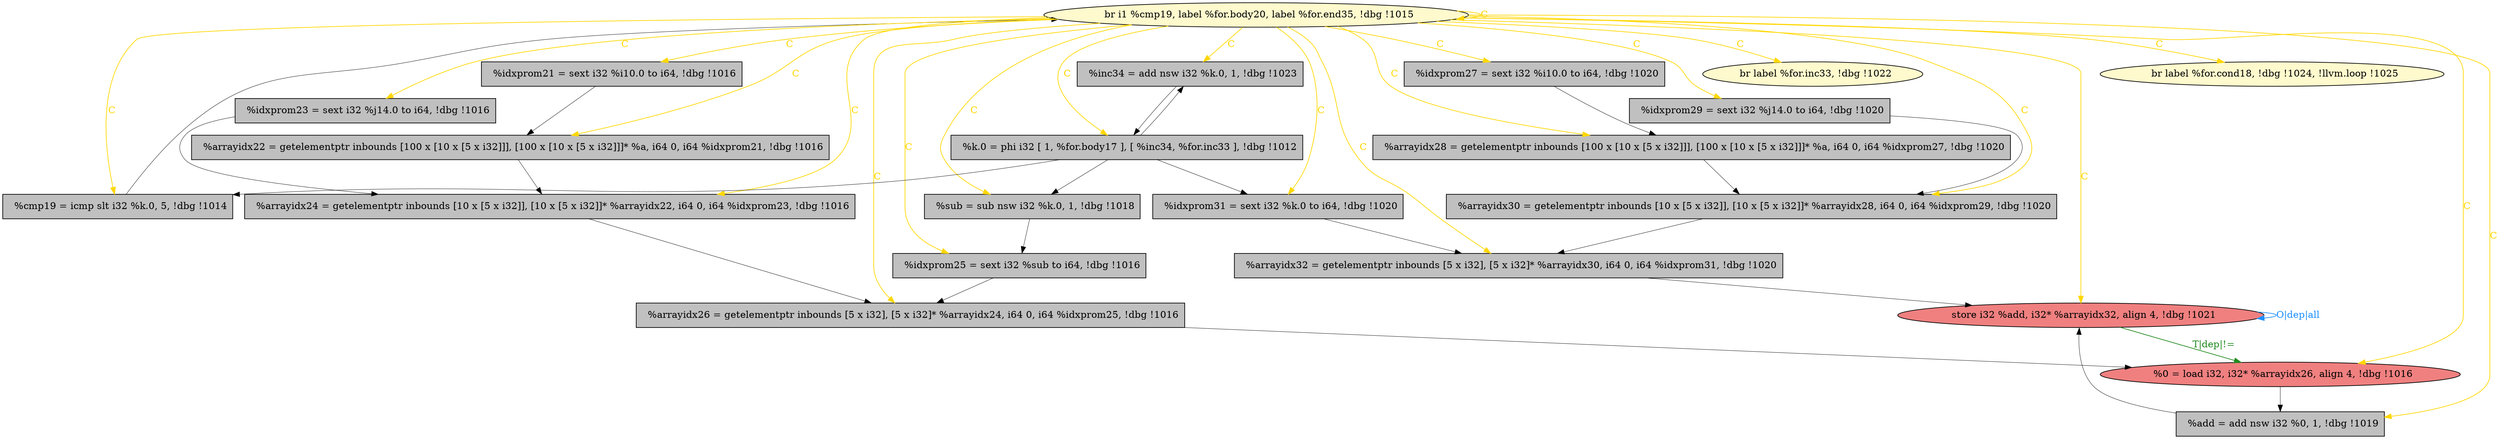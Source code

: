 
digraph G {


node491 [fillcolor=grey,label="  %idxprom31 = sext i32 %k.0 to i64, !dbg !1020",shape=rectangle,style=filled ]
node489 [fillcolor=lightcoral,label="  store i32 %add, i32* %arrayidx32, align 4, !dbg !1021",shape=ellipse,style=filled ]
node487 [fillcolor=grey,label="  %arrayidx22 = getelementptr inbounds [100 x [10 x [5 x i32]]], [100 x [10 x [5 x i32]]]* %a, i64 0, i64 %idxprom21, !dbg !1016",shape=rectangle,style=filled ]
node476 [fillcolor=grey,label="  %sub = sub nsw i32 %k.0, 1, !dbg !1018",shape=rectangle,style=filled ]
node483 [fillcolor=grey,label="  %inc34 = add nsw i32 %k.0, 1, !dbg !1023",shape=rectangle,style=filled ]
node475 [fillcolor=grey,label="  %idxprom25 = sext i32 %sub to i64, !dbg !1016",shape=rectangle,style=filled ]
node474 [fillcolor=lightcoral,label="  %0 = load i32, i32* %arrayidx26, align 4, !dbg !1016",shape=ellipse,style=filled ]
node471 [fillcolor=grey,label="  %arrayidx28 = getelementptr inbounds [100 x [10 x [5 x i32]]], [100 x [10 x [5 x i32]]]* %a, i64 0, i64 %idxprom27, !dbg !1020",shape=rectangle,style=filled ]
node473 [fillcolor=grey,label="  %add = add nsw i32 %0, 1, !dbg !1019",shape=rectangle,style=filled ]
node478 [fillcolor=grey,label="  %arrayidx24 = getelementptr inbounds [10 x [5 x i32]], [10 x [5 x i32]]* %arrayidx22, i64 0, i64 %idxprom23, !dbg !1016",shape=rectangle,style=filled ]
node472 [fillcolor=grey,label="  %idxprom27 = sext i32 %i10.0 to i64, !dbg !1020",shape=rectangle,style=filled ]
node492 [fillcolor=grey,label="  %cmp19 = icmp slt i32 %k.0, 5, !dbg !1014",shape=rectangle,style=filled ]
node477 [fillcolor=grey,label="  %idxprom29 = sext i32 %j14.0 to i64, !dbg !1020",shape=rectangle,style=filled ]
node486 [fillcolor=grey,label="  %idxprom23 = sext i32 %j14.0 to i64, !dbg !1016",shape=rectangle,style=filled ]
node490 [fillcolor=grey,label="  %idxprom21 = sext i32 %i10.0 to i64, !dbg !1016",shape=rectangle,style=filled ]
node479 [fillcolor=lemonchiffon,label="  br label %for.inc33, !dbg !1022",shape=ellipse,style=filled ]
node480 [fillcolor=grey,label="  %arrayidx26 = getelementptr inbounds [5 x i32], [5 x i32]* %arrayidx24, i64 0, i64 %idxprom25, !dbg !1016",shape=rectangle,style=filled ]
node481 [fillcolor=grey,label="  %arrayidx30 = getelementptr inbounds [10 x [5 x i32]], [10 x [5 x i32]]* %arrayidx28, i64 0, i64 %idxprom29, !dbg !1020",shape=rectangle,style=filled ]
node482 [fillcolor=lemonchiffon,label="  br i1 %cmp19, label %for.body20, label %for.end35, !dbg !1015",shape=ellipse,style=filled ]
node484 [fillcolor=lemonchiffon,label="  br label %for.cond18, !dbg !1024, !llvm.loop !1025",shape=ellipse,style=filled ]
node488 [fillcolor=grey,label="  %k.0 = phi i32 [ 1, %for.body17 ], [ %inc34, %for.inc33 ], !dbg !1012",shape=rectangle,style=filled ]
node485 [fillcolor=grey,label="  %arrayidx32 = getelementptr inbounds [5 x i32], [5 x i32]* %arrayidx30, i64 0, i64 %idxprom31, !dbg !1020",shape=rectangle,style=filled ]

node482->node475 [style=solid,color=gold,label="C",penwidth=1.0,fontcolor=gold ]
node482->node473 [style=solid,color=gold,label="C",penwidth=1.0,fontcolor=gold ]
node482->node481 [style=solid,color=gold,label="C",penwidth=1.0,fontcolor=gold ]
node491->node485 [style=solid,color=black,label="",penwidth=0.5,fontcolor=black ]
node482->node483 [style=solid,color=gold,label="C",penwidth=1.0,fontcolor=gold ]
node483->node488 [style=solid,color=black,label="",penwidth=0.5,fontcolor=black ]
node482->node484 [style=solid,color=gold,label="C",penwidth=1.0,fontcolor=gold ]
node482->node480 [style=solid,color=gold,label="C",penwidth=1.0,fontcolor=gold ]
node477->node481 [style=solid,color=black,label="",penwidth=0.5,fontcolor=black ]
node485->node489 [style=solid,color=black,label="",penwidth=0.5,fontcolor=black ]
node476->node475 [style=solid,color=black,label="",penwidth=0.5,fontcolor=black ]
node482->node492 [style=solid,color=gold,label="C",penwidth=1.0,fontcolor=gold ]
node482->node491 [style=solid,color=gold,label="C",penwidth=1.0,fontcolor=gold ]
node482->node489 [style=solid,color=gold,label="C",penwidth=1.0,fontcolor=gold ]
node482->node482 [style=solid,color=gold,label="C",penwidth=1.0,fontcolor=gold ]
node482->node485 [style=solid,color=gold,label="C",penwidth=1.0,fontcolor=gold ]
node482->node488 [style=solid,color=gold,label="C",penwidth=1.0,fontcolor=gold ]
node475->node480 [style=solid,color=black,label="",penwidth=0.5,fontcolor=black ]
node482->node479 [style=solid,color=gold,label="C",penwidth=1.0,fontcolor=gold ]
node471->node481 [style=solid,color=black,label="",penwidth=0.5,fontcolor=black ]
node473->node489 [style=solid,color=black,label="",penwidth=0.5,fontcolor=black ]
node482->node477 [style=solid,color=gold,label="C",penwidth=1.0,fontcolor=gold ]
node490->node487 [style=solid,color=black,label="",penwidth=0.5,fontcolor=black ]
node482->node478 [style=solid,color=gold,label="C",penwidth=1.0,fontcolor=gold ]
node489->node489 [style=solid,color=dodgerblue,label="O|dep|all",penwidth=1.0,fontcolor=dodgerblue ]
node482->node486 [style=solid,color=gold,label="C",penwidth=1.0,fontcolor=gold ]
node474->node473 [style=solid,color=black,label="",penwidth=0.5,fontcolor=black ]
node482->node487 [style=solid,color=gold,label="C",penwidth=1.0,fontcolor=gold ]
node482->node476 [style=solid,color=gold,label="C",penwidth=1.0,fontcolor=gold ]
node478->node480 [style=solid,color=black,label="",penwidth=0.5,fontcolor=black ]
node472->node471 [style=solid,color=black,label="",penwidth=0.5,fontcolor=black ]
node488->node491 [style=solid,color=black,label="",penwidth=0.5,fontcolor=black ]
node481->node485 [style=solid,color=black,label="",penwidth=0.5,fontcolor=black ]
node488->node483 [style=solid,color=black,label="",penwidth=0.5,fontcolor=black ]
node492->node482 [style=solid,color=black,label="",penwidth=0.5,fontcolor=black ]
node489->node474 [style=solid,color=forestgreen,label="T|dep|!=",penwidth=1.0,fontcolor=forestgreen ]
node482->node471 [style=solid,color=gold,label="C",penwidth=1.0,fontcolor=gold ]
node488->node492 [style=solid,color=black,label="",penwidth=0.5,fontcolor=black ]
node482->node474 [style=solid,color=gold,label="C",penwidth=1.0,fontcolor=gold ]
node488->node476 [style=solid,color=black,label="",penwidth=0.5,fontcolor=black ]
node482->node472 [style=solid,color=gold,label="C",penwidth=1.0,fontcolor=gold ]
node482->node490 [style=solid,color=gold,label="C",penwidth=1.0,fontcolor=gold ]
node480->node474 [style=solid,color=black,label="",penwidth=0.5,fontcolor=black ]
node487->node478 [style=solid,color=black,label="",penwidth=0.5,fontcolor=black ]
node486->node478 [style=solid,color=black,label="",penwidth=0.5,fontcolor=black ]


}
